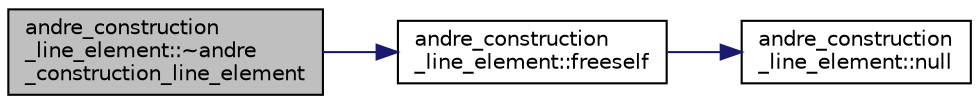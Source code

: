 digraph "andre_construction_line_element::~andre_construction_line_element"
{
  edge [fontname="Helvetica",fontsize="10",labelfontname="Helvetica",labelfontsize="10"];
  node [fontname="Helvetica",fontsize="10",shape=record];
  rankdir="LR";
  Node3 [label="andre_construction\l_line_element::~andre\l_construction_line_element",height=0.2,width=0.4,color="black", fillcolor="grey75", style="filled", fontcolor="black"];
  Node3 -> Node4 [color="midnightblue",fontsize="10",style="solid",fontname="Helvetica"];
  Node4 [label="andre_construction\l_line_element::freeself",height=0.2,width=0.4,color="black", fillcolor="white", style="filled",URL="$d6/de0/classandre__construction__line__element.html#ae45739a19eb3b4d18fc7b2adfce70bfa"];
  Node4 -> Node5 [color="midnightblue",fontsize="10",style="solid",fontname="Helvetica"];
  Node5 [label="andre_construction\l_line_element::null",height=0.2,width=0.4,color="black", fillcolor="white", style="filled",URL="$d6/de0/classandre__construction__line__element.html#a146b0e1fc8f112c5bff5db0f35bc39f1"];
}
